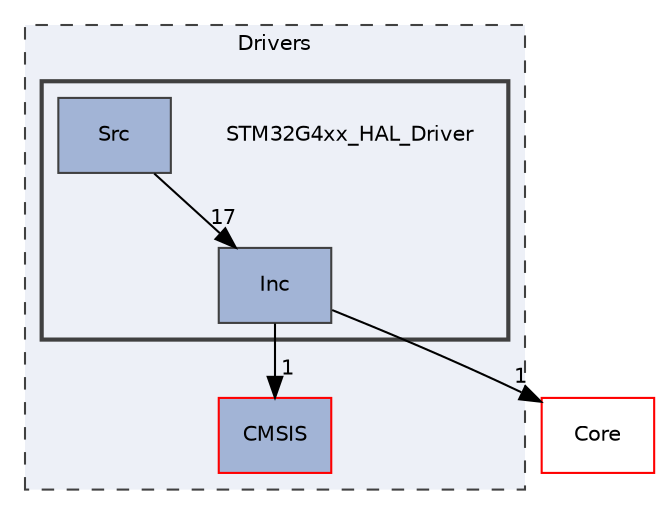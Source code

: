 digraph "Drivers/STM32G4xx_HAL_Driver"
{
 // LATEX_PDF_SIZE
  edge [fontname="Helvetica",fontsize="10",labelfontname="Helvetica",labelfontsize="10"];
  node [fontname="Helvetica",fontsize="10",shape=record];
  compound=true
  subgraph clusterdir_60925fc218da8ca7908795bf5f624060 {
    graph [ bgcolor="#edf0f7", pencolor="grey25", style="filled,dashed,", label="Drivers", fontname="Helvetica", fontsize="10", URL="dir_60925fc218da8ca7908795bf5f624060.html"]
  dir_bd09ff09a9c7d83a4c030dbdaee94d76 [shape=box, label="CMSIS", style="filled,", fillcolor="#a2b4d6", color="red", URL="dir_bd09ff09a9c7d83a4c030dbdaee94d76.html"];
  subgraph clusterdir_a86d4ce481749dafe8c531dc11abd870 {
    graph [ bgcolor="#edf0f7", pencolor="grey25", style="filled,bold,", label="", fontname="Helvetica", fontsize="10", URL="dir_a86d4ce481749dafe8c531dc11abd870.html"]
    dir_a86d4ce481749dafe8c531dc11abd870 [shape=plaintext, label="STM32G4xx_HAL_Driver"];
  dir_565696936a2f7994e047f8d0ce5b8d3d [shape=box, label="Inc", style="filled,", fillcolor="#a2b4d6", color="grey25", URL="dir_565696936a2f7994e047f8d0ce5b8d3d.html"];
  dir_fdb31ac8321ae0c073e1e0e83c674429 [shape=box, label="Src", style="filled,", fillcolor="#a2b4d6", color="grey25", URL="dir_fdb31ac8321ae0c073e1e0e83c674429.html"];
  }
  }
  dir_c6310732a22f63c0c2fc5595561e68f1 [shape=box, label="Core", style="", fillcolor="#edf0f7", color="red", URL="dir_c6310732a22f63c0c2fc5595561e68f1.html"];
  dir_565696936a2f7994e047f8d0ce5b8d3d->dir_bd09ff09a9c7d83a4c030dbdaee94d76 [headlabel="1", labeldistance=1.5 headhref="dir_000016_000001.html"];
  dir_565696936a2f7994e047f8d0ce5b8d3d->dir_c6310732a22f63c0c2fc5595561e68f1 [headlabel="1", labeldistance=1.5 headhref="dir_000016_000002.html"];
  dir_fdb31ac8321ae0c073e1e0e83c674429->dir_565696936a2f7994e047f8d0ce5b8d3d [headlabel="17", labeldistance=1.5 headhref="dir_000028_000016.html"];
}
